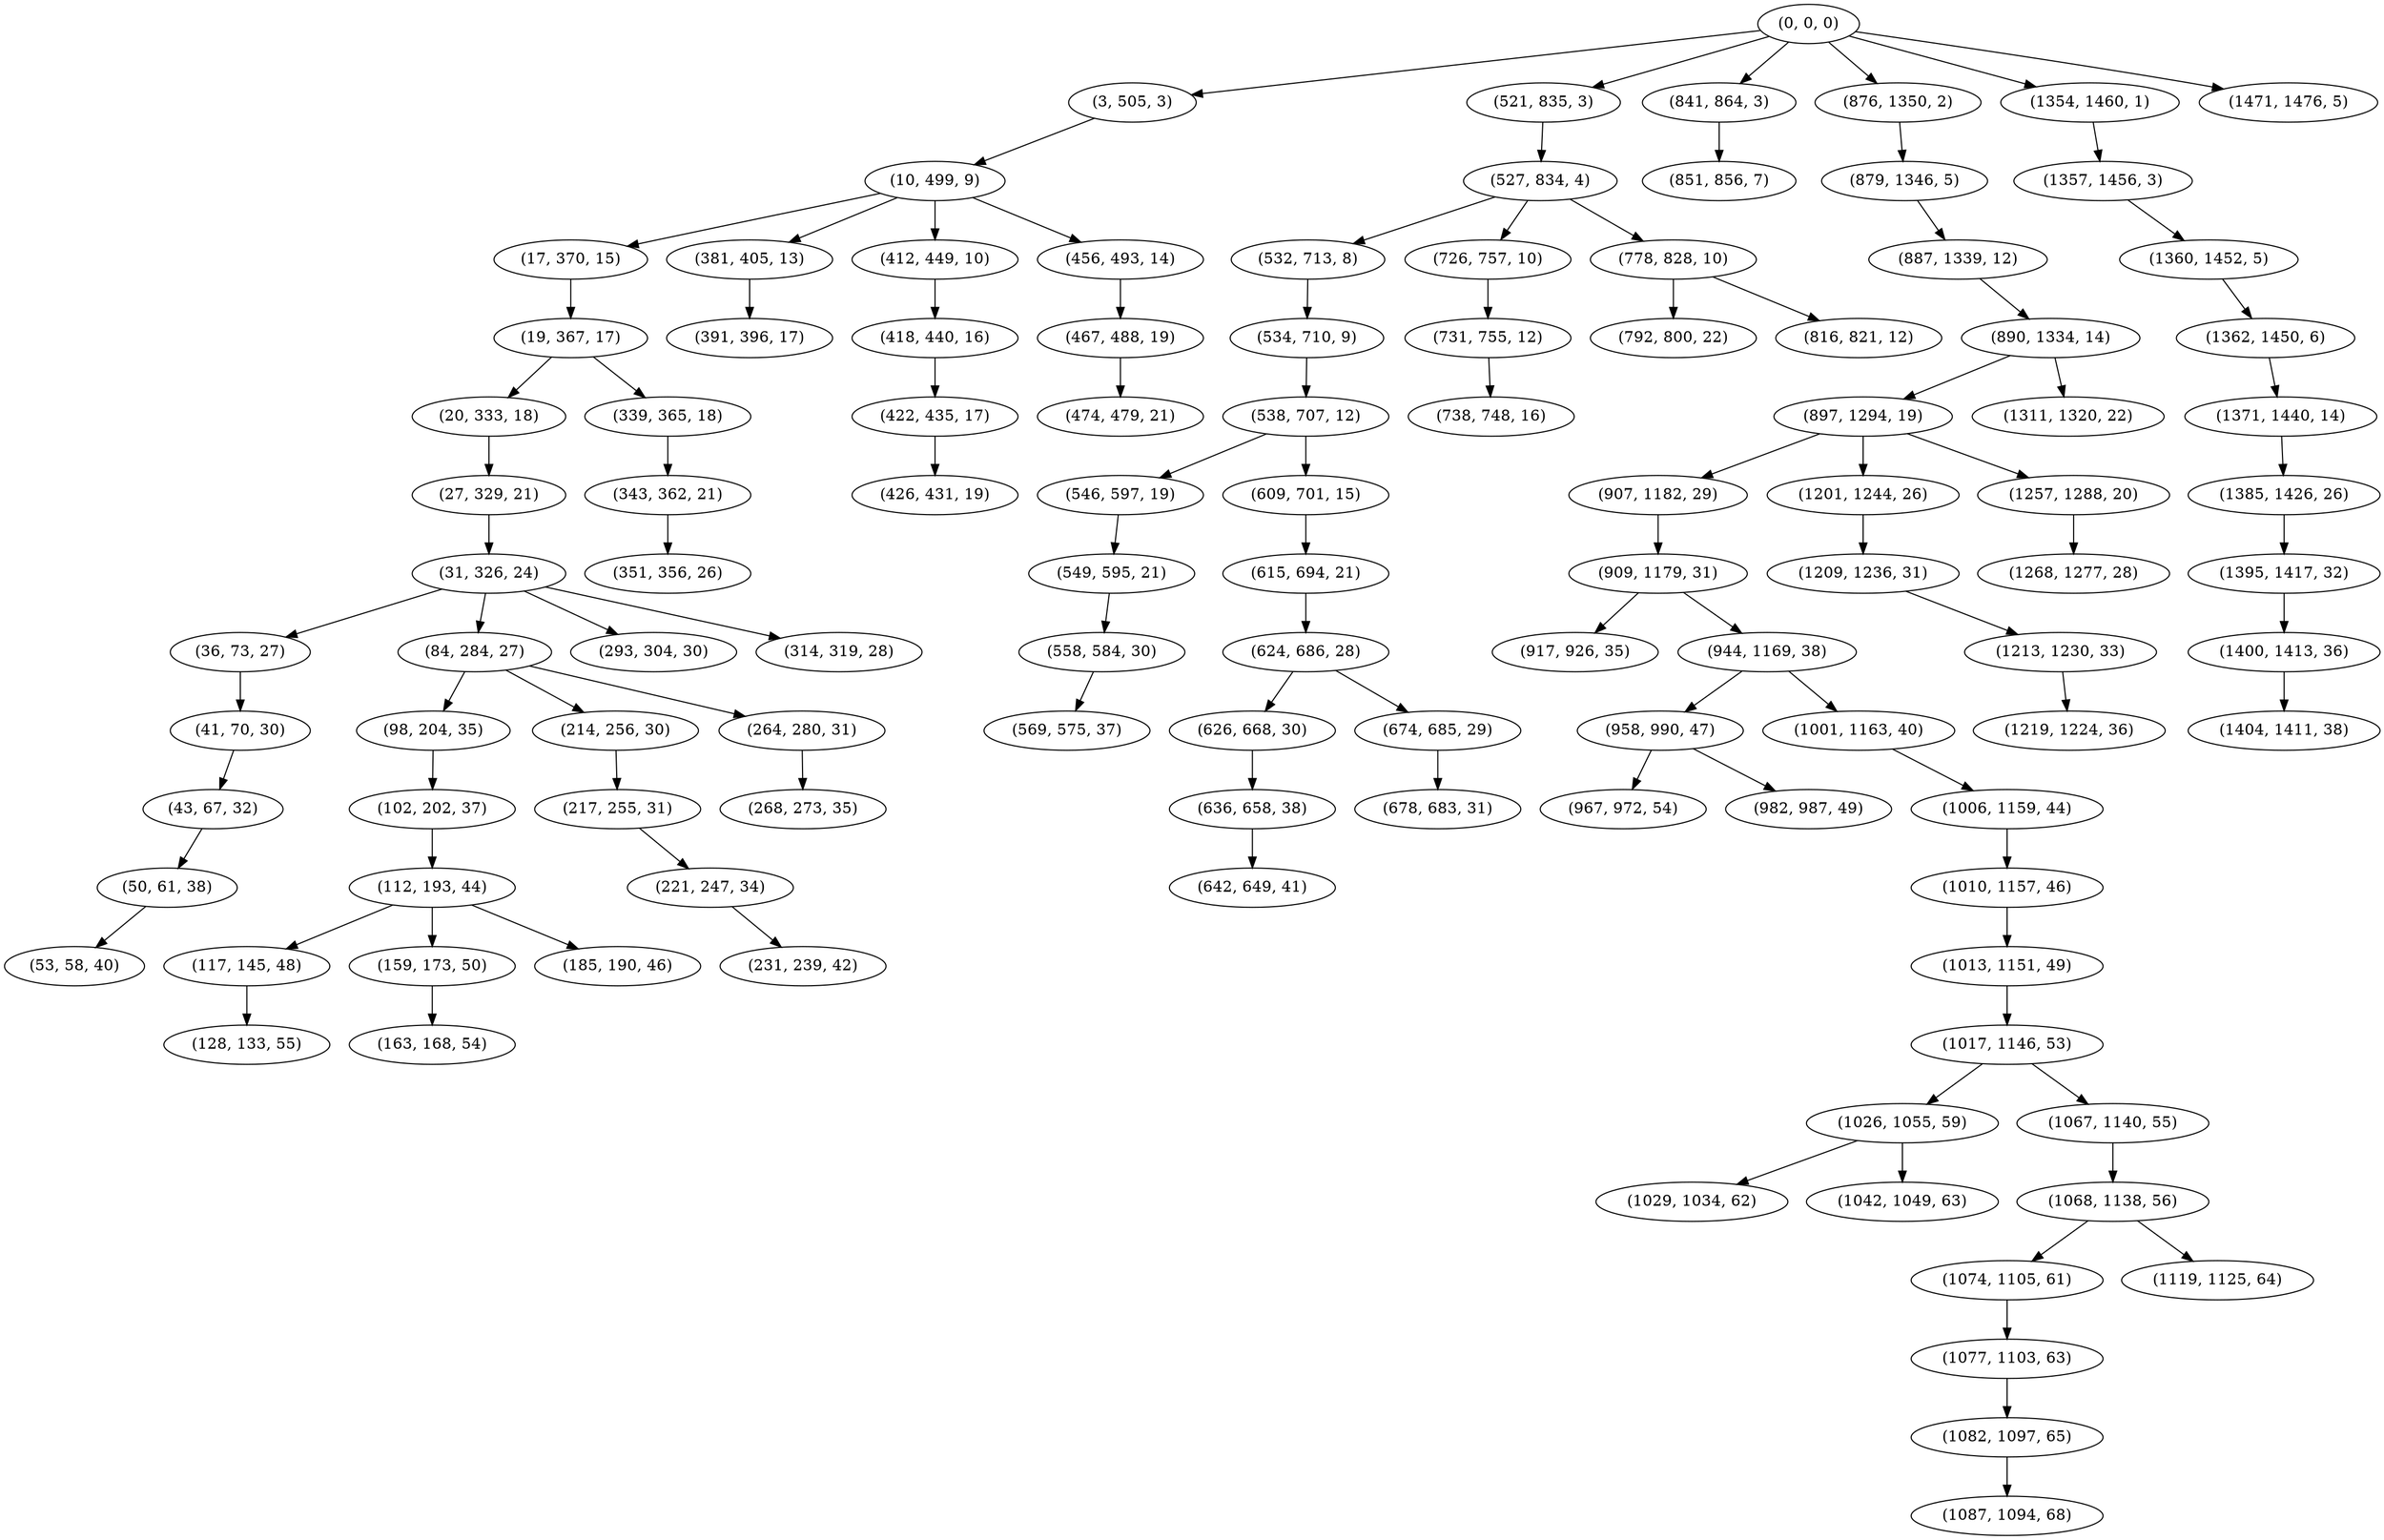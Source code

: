 digraph tree {
    "(0, 0, 0)";
    "(3, 505, 3)";
    "(10, 499, 9)";
    "(17, 370, 15)";
    "(19, 367, 17)";
    "(20, 333, 18)";
    "(27, 329, 21)";
    "(31, 326, 24)";
    "(36, 73, 27)";
    "(41, 70, 30)";
    "(43, 67, 32)";
    "(50, 61, 38)";
    "(53, 58, 40)";
    "(84, 284, 27)";
    "(98, 204, 35)";
    "(102, 202, 37)";
    "(112, 193, 44)";
    "(117, 145, 48)";
    "(128, 133, 55)";
    "(159, 173, 50)";
    "(163, 168, 54)";
    "(185, 190, 46)";
    "(214, 256, 30)";
    "(217, 255, 31)";
    "(221, 247, 34)";
    "(231, 239, 42)";
    "(264, 280, 31)";
    "(268, 273, 35)";
    "(293, 304, 30)";
    "(314, 319, 28)";
    "(339, 365, 18)";
    "(343, 362, 21)";
    "(351, 356, 26)";
    "(381, 405, 13)";
    "(391, 396, 17)";
    "(412, 449, 10)";
    "(418, 440, 16)";
    "(422, 435, 17)";
    "(426, 431, 19)";
    "(456, 493, 14)";
    "(467, 488, 19)";
    "(474, 479, 21)";
    "(521, 835, 3)";
    "(527, 834, 4)";
    "(532, 713, 8)";
    "(534, 710, 9)";
    "(538, 707, 12)";
    "(546, 597, 19)";
    "(549, 595, 21)";
    "(558, 584, 30)";
    "(569, 575, 37)";
    "(609, 701, 15)";
    "(615, 694, 21)";
    "(624, 686, 28)";
    "(626, 668, 30)";
    "(636, 658, 38)";
    "(642, 649, 41)";
    "(674, 685, 29)";
    "(678, 683, 31)";
    "(726, 757, 10)";
    "(731, 755, 12)";
    "(738, 748, 16)";
    "(778, 828, 10)";
    "(792, 800, 22)";
    "(816, 821, 12)";
    "(841, 864, 3)";
    "(851, 856, 7)";
    "(876, 1350, 2)";
    "(879, 1346, 5)";
    "(887, 1339, 12)";
    "(890, 1334, 14)";
    "(897, 1294, 19)";
    "(907, 1182, 29)";
    "(909, 1179, 31)";
    "(917, 926, 35)";
    "(944, 1169, 38)";
    "(958, 990, 47)";
    "(967, 972, 54)";
    "(982, 987, 49)";
    "(1001, 1163, 40)";
    "(1006, 1159, 44)";
    "(1010, 1157, 46)";
    "(1013, 1151, 49)";
    "(1017, 1146, 53)";
    "(1026, 1055, 59)";
    "(1029, 1034, 62)";
    "(1042, 1049, 63)";
    "(1067, 1140, 55)";
    "(1068, 1138, 56)";
    "(1074, 1105, 61)";
    "(1077, 1103, 63)";
    "(1082, 1097, 65)";
    "(1087, 1094, 68)";
    "(1119, 1125, 64)";
    "(1201, 1244, 26)";
    "(1209, 1236, 31)";
    "(1213, 1230, 33)";
    "(1219, 1224, 36)";
    "(1257, 1288, 20)";
    "(1268, 1277, 28)";
    "(1311, 1320, 22)";
    "(1354, 1460, 1)";
    "(1357, 1456, 3)";
    "(1360, 1452, 5)";
    "(1362, 1450, 6)";
    "(1371, 1440, 14)";
    "(1385, 1426, 26)";
    "(1395, 1417, 32)";
    "(1400, 1413, 36)";
    "(1404, 1411, 38)";
    "(1471, 1476, 5)";
    "(0, 0, 0)" -> "(3, 505, 3)";
    "(0, 0, 0)" -> "(521, 835, 3)";
    "(0, 0, 0)" -> "(841, 864, 3)";
    "(0, 0, 0)" -> "(876, 1350, 2)";
    "(0, 0, 0)" -> "(1354, 1460, 1)";
    "(0, 0, 0)" -> "(1471, 1476, 5)";
    "(3, 505, 3)" -> "(10, 499, 9)";
    "(10, 499, 9)" -> "(17, 370, 15)";
    "(10, 499, 9)" -> "(381, 405, 13)";
    "(10, 499, 9)" -> "(412, 449, 10)";
    "(10, 499, 9)" -> "(456, 493, 14)";
    "(17, 370, 15)" -> "(19, 367, 17)";
    "(19, 367, 17)" -> "(20, 333, 18)";
    "(19, 367, 17)" -> "(339, 365, 18)";
    "(20, 333, 18)" -> "(27, 329, 21)";
    "(27, 329, 21)" -> "(31, 326, 24)";
    "(31, 326, 24)" -> "(36, 73, 27)";
    "(31, 326, 24)" -> "(84, 284, 27)";
    "(31, 326, 24)" -> "(293, 304, 30)";
    "(31, 326, 24)" -> "(314, 319, 28)";
    "(36, 73, 27)" -> "(41, 70, 30)";
    "(41, 70, 30)" -> "(43, 67, 32)";
    "(43, 67, 32)" -> "(50, 61, 38)";
    "(50, 61, 38)" -> "(53, 58, 40)";
    "(84, 284, 27)" -> "(98, 204, 35)";
    "(84, 284, 27)" -> "(214, 256, 30)";
    "(84, 284, 27)" -> "(264, 280, 31)";
    "(98, 204, 35)" -> "(102, 202, 37)";
    "(102, 202, 37)" -> "(112, 193, 44)";
    "(112, 193, 44)" -> "(117, 145, 48)";
    "(112, 193, 44)" -> "(159, 173, 50)";
    "(112, 193, 44)" -> "(185, 190, 46)";
    "(117, 145, 48)" -> "(128, 133, 55)";
    "(159, 173, 50)" -> "(163, 168, 54)";
    "(214, 256, 30)" -> "(217, 255, 31)";
    "(217, 255, 31)" -> "(221, 247, 34)";
    "(221, 247, 34)" -> "(231, 239, 42)";
    "(264, 280, 31)" -> "(268, 273, 35)";
    "(339, 365, 18)" -> "(343, 362, 21)";
    "(343, 362, 21)" -> "(351, 356, 26)";
    "(381, 405, 13)" -> "(391, 396, 17)";
    "(412, 449, 10)" -> "(418, 440, 16)";
    "(418, 440, 16)" -> "(422, 435, 17)";
    "(422, 435, 17)" -> "(426, 431, 19)";
    "(456, 493, 14)" -> "(467, 488, 19)";
    "(467, 488, 19)" -> "(474, 479, 21)";
    "(521, 835, 3)" -> "(527, 834, 4)";
    "(527, 834, 4)" -> "(532, 713, 8)";
    "(527, 834, 4)" -> "(726, 757, 10)";
    "(527, 834, 4)" -> "(778, 828, 10)";
    "(532, 713, 8)" -> "(534, 710, 9)";
    "(534, 710, 9)" -> "(538, 707, 12)";
    "(538, 707, 12)" -> "(546, 597, 19)";
    "(538, 707, 12)" -> "(609, 701, 15)";
    "(546, 597, 19)" -> "(549, 595, 21)";
    "(549, 595, 21)" -> "(558, 584, 30)";
    "(558, 584, 30)" -> "(569, 575, 37)";
    "(609, 701, 15)" -> "(615, 694, 21)";
    "(615, 694, 21)" -> "(624, 686, 28)";
    "(624, 686, 28)" -> "(626, 668, 30)";
    "(624, 686, 28)" -> "(674, 685, 29)";
    "(626, 668, 30)" -> "(636, 658, 38)";
    "(636, 658, 38)" -> "(642, 649, 41)";
    "(674, 685, 29)" -> "(678, 683, 31)";
    "(726, 757, 10)" -> "(731, 755, 12)";
    "(731, 755, 12)" -> "(738, 748, 16)";
    "(778, 828, 10)" -> "(792, 800, 22)";
    "(778, 828, 10)" -> "(816, 821, 12)";
    "(841, 864, 3)" -> "(851, 856, 7)";
    "(876, 1350, 2)" -> "(879, 1346, 5)";
    "(879, 1346, 5)" -> "(887, 1339, 12)";
    "(887, 1339, 12)" -> "(890, 1334, 14)";
    "(890, 1334, 14)" -> "(897, 1294, 19)";
    "(890, 1334, 14)" -> "(1311, 1320, 22)";
    "(897, 1294, 19)" -> "(907, 1182, 29)";
    "(897, 1294, 19)" -> "(1201, 1244, 26)";
    "(897, 1294, 19)" -> "(1257, 1288, 20)";
    "(907, 1182, 29)" -> "(909, 1179, 31)";
    "(909, 1179, 31)" -> "(917, 926, 35)";
    "(909, 1179, 31)" -> "(944, 1169, 38)";
    "(944, 1169, 38)" -> "(958, 990, 47)";
    "(944, 1169, 38)" -> "(1001, 1163, 40)";
    "(958, 990, 47)" -> "(967, 972, 54)";
    "(958, 990, 47)" -> "(982, 987, 49)";
    "(1001, 1163, 40)" -> "(1006, 1159, 44)";
    "(1006, 1159, 44)" -> "(1010, 1157, 46)";
    "(1010, 1157, 46)" -> "(1013, 1151, 49)";
    "(1013, 1151, 49)" -> "(1017, 1146, 53)";
    "(1017, 1146, 53)" -> "(1026, 1055, 59)";
    "(1017, 1146, 53)" -> "(1067, 1140, 55)";
    "(1026, 1055, 59)" -> "(1029, 1034, 62)";
    "(1026, 1055, 59)" -> "(1042, 1049, 63)";
    "(1067, 1140, 55)" -> "(1068, 1138, 56)";
    "(1068, 1138, 56)" -> "(1074, 1105, 61)";
    "(1068, 1138, 56)" -> "(1119, 1125, 64)";
    "(1074, 1105, 61)" -> "(1077, 1103, 63)";
    "(1077, 1103, 63)" -> "(1082, 1097, 65)";
    "(1082, 1097, 65)" -> "(1087, 1094, 68)";
    "(1201, 1244, 26)" -> "(1209, 1236, 31)";
    "(1209, 1236, 31)" -> "(1213, 1230, 33)";
    "(1213, 1230, 33)" -> "(1219, 1224, 36)";
    "(1257, 1288, 20)" -> "(1268, 1277, 28)";
    "(1354, 1460, 1)" -> "(1357, 1456, 3)";
    "(1357, 1456, 3)" -> "(1360, 1452, 5)";
    "(1360, 1452, 5)" -> "(1362, 1450, 6)";
    "(1362, 1450, 6)" -> "(1371, 1440, 14)";
    "(1371, 1440, 14)" -> "(1385, 1426, 26)";
    "(1385, 1426, 26)" -> "(1395, 1417, 32)";
    "(1395, 1417, 32)" -> "(1400, 1413, 36)";
    "(1400, 1413, 36)" -> "(1404, 1411, 38)";
}

